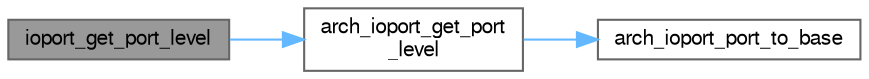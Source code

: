 digraph "ioport_get_port_level"
{
 // LATEX_PDF_SIZE
  bgcolor="transparent";
  edge [fontname=FreeSans,fontsize=10,labelfontname=FreeSans,labelfontsize=10];
  node [fontname=FreeSans,fontsize=10,shape=box,height=0.2,width=0.4];
  rankdir="LR";
  Node1 [label="ioport_get_port_level",height=0.2,width=0.4,color="gray40", fillcolor="grey60", style="filled", fontcolor="black",tooltip="Get current value of several IOPORT pins in a single port, which have been configured as an inputs."];
  Node1 -> Node2 [color="steelblue1",style="solid"];
  Node2 [label="arch_ioport_get_port\l_level",height=0.2,width=0.4,color="grey40", fillcolor="white", style="filled",URL="$ioport__pio_8h.html#a6a817b1e23d9ce4e69531077d1ab6422",tooltip=" "];
  Node2 -> Node3 [color="steelblue1",style="solid"];
  Node3 [label="arch_ioport_port_to_base",height=0.2,width=0.4,color="grey40", fillcolor="white", style="filled",URL="$ioport__pio_8h.html#ac2b01a65bf5686910b77f6b606497df2",tooltip=" "];
}
